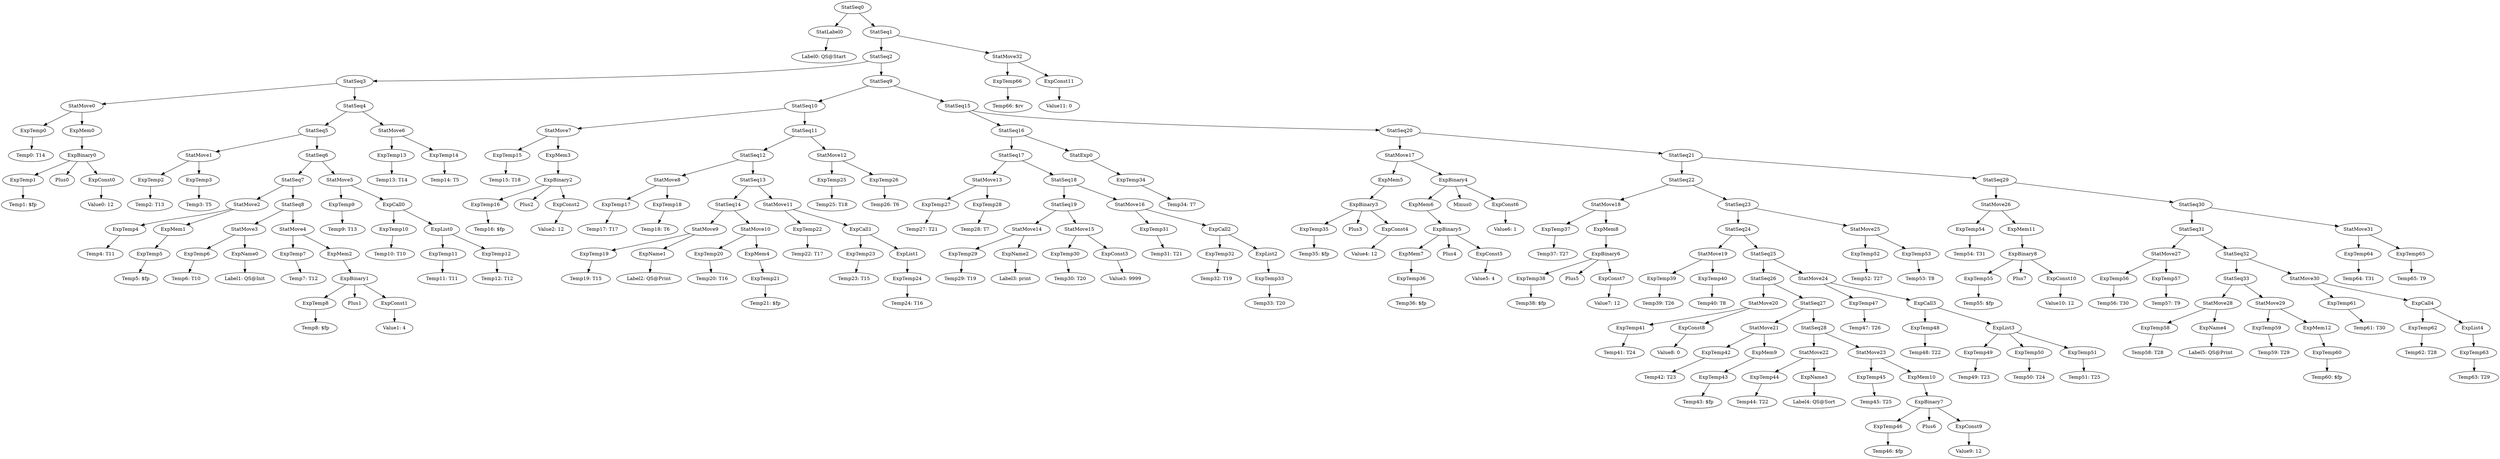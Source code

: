 digraph {
	ordering = out;
	ExpConst11 -> "Value11: 0";
	StatMove32 -> ExpTemp66;
	StatMove32 -> ExpConst11;
	ExpTemp64 -> "Temp64: T31";
	ExpTemp63 -> "Temp63: T29";
	ExpTemp62 -> "Temp62: T28";
	ExpTemp61 -> "Temp61: T30";
	ExpName4 -> "Label5: QS@Print";
	ExpTemp57 -> "Temp57: T9";
	ExpTemp56 -> "Temp56: T30";
	StatSeq29 -> StatMove26;
	StatSeq29 -> StatSeq30;
	ExpBinary8 -> ExpTemp55;
	ExpBinary8 -> Plus7;
	ExpBinary8 -> ExpConst10;
	ExpTemp55 -> "Temp55: $fp";
	StatSeq21 -> StatSeq22;
	StatSeq21 -> StatSeq29;
	ExpTemp52 -> "Temp52: T27";
	ExpTemp66 -> "Temp66: $rv";
	StatSeq23 -> StatSeq24;
	StatSeq23 -> StatMove25;
	ExpList3 -> ExpTemp49;
	ExpList3 -> ExpTemp50;
	ExpList3 -> ExpTemp51;
	ExpCall3 -> ExpTemp48;
	ExpCall3 -> ExpList3;
	StatSeq25 -> StatSeq26;
	StatSeq25 -> StatMove24;
	ExpBinary7 -> ExpTemp46;
	ExpBinary7 -> Plus6;
	ExpBinary7 -> ExpConst9;
	ExpTemp60 -> "Temp60: $fp";
	ExpTemp46 -> "Temp46: $fp";
	StatSeq28 -> StatMove22;
	StatSeq28 -> StatMove23;
	StatMove28 -> ExpTemp58;
	StatMove28 -> ExpName4;
	ExpName3 -> "Label4: QS@Sort";
	ExpTemp44 -> "Temp44: T22";
	StatSeq27 -> StatMove21;
	StatSeq27 -> StatSeq28;
	StatMove21 -> ExpTemp42;
	StatMove21 -> ExpMem9;
	StatMove25 -> ExpTemp52;
	StatMove25 -> ExpTemp53;
	ExpTemp42 -> "Temp42: T23";
	StatMove20 -> ExpTemp41;
	StatMove20 -> ExpConst8;
	ExpTemp50 -> "Temp50: T24";
	StatSeq24 -> StatMove19;
	StatSeq24 -> StatSeq25;
	ExpTemp40 -> "Temp40: T8";
	StatSeq22 -> StatMove18;
	StatSeq22 -> StatSeq23;
	ExpMem8 -> ExpBinary6;
	StatMove24 -> ExpTemp47;
	StatMove24 -> ExpCall3;
	ExpBinary6 -> ExpTemp38;
	ExpBinary6 -> Plus5;
	ExpBinary6 -> ExpConst7;
	ExpTemp38 -> "Temp38: $fp";
	StatMove18 -> ExpTemp37;
	StatMove18 -> ExpMem8;
	ExpTemp37 -> "Temp37: T27";
	ExpConst6 -> "Value6: 1";
	ExpMem6 -> ExpBinary5;
	ExpTemp43 -> "Temp43: $fp";
	ExpBinary5 -> ExpMem7;
	ExpBinary5 -> Plus4;
	ExpBinary5 -> ExpConst5;
	ExpTemp36 -> "Temp36: $fp";
	ExpMem5 -> ExpBinary3;
	ExpConst4 -> "Value4: 12";
	ExpBinary2 -> ExpTemp16;
	ExpBinary2 -> Plus2;
	ExpBinary2 -> ExpConst2;
	StatSeq2 -> StatSeq3;
	StatSeq2 -> StatSeq9;
	StatMove22 -> ExpTemp44;
	StatMove22 -> ExpName3;
	StatSeq26 -> StatMove20;
	StatSeq26 -> StatSeq27;
	StatMove6 -> ExpTemp13;
	StatMove6 -> ExpTemp14;
	ExpTemp6 -> "Temp6: T10";
	ExpTemp16 -> "Temp16: $fp";
	ExpTemp13 -> "Temp13: T14";
	ExpName1 -> "Label2: QS@Print";
	StatSeq14 -> StatMove9;
	StatSeq14 -> StatMove10;
	ExpList0 -> ExpTemp11;
	ExpList0 -> ExpTemp12;
	ExpCall4 -> ExpTemp62;
	ExpCall4 -> ExpList4;
	ExpTemp9 -> "Temp9: T13";
	StatSeq19 -> StatMove14;
	StatSeq19 -> StatMove15;
	StatSeq4 -> StatSeq5;
	StatSeq4 -> StatMove6;
	ExpList4 -> ExpTemp63;
	ExpTemp27 -> "Temp27: T21";
	ExpCall0 -> ExpTemp10;
	ExpCall0 -> ExpList0;
	StatSeq9 -> StatSeq10;
	StatSeq9 -> StatSeq15;
	StatMove14 -> ExpTemp29;
	StatMove14 -> ExpName2;
	StatMove23 -> ExpTemp45;
	StatMove23 -> ExpMem10;
	ExpTemp12 -> "Temp12: T12";
	ExpTemp45 -> "Temp45: T25";
	ExpConst1 -> "Value1: 4";
	StatMove31 -> ExpTemp64;
	StatMove31 -> ExpTemp65;
	ExpConst10 -> "Value10: 12";
	ExpBinary1 -> ExpTemp8;
	ExpBinary1 -> Plus1;
	ExpBinary1 -> ExpConst1;
	StatSeq3 -> StatMove0;
	StatSeq3 -> StatSeq4;
	StatSeq15 -> StatSeq16;
	StatSeq15 -> StatSeq20;
	StatMove0 -> ExpTemp0;
	StatMove0 -> ExpMem0;
	ExpTemp59 -> "Temp59: T29";
	StatMove8 -> ExpTemp17;
	StatMove8 -> ExpTemp18;
	StatMove7 -> ExpTemp15;
	StatMove7 -> ExpMem3;
	StatMove27 -> ExpTemp56;
	StatMove27 -> ExpTemp57;
	ExpConst9 -> "Value9: 12";
	StatMove5 -> ExpTemp9;
	StatMove5 -> ExpCall0;
	StatMove4 -> ExpTemp7;
	StatMove4 -> ExpMem2;
	ExpMem0 -> ExpBinary0;
	ExpMem10 -> ExpBinary7;
	ExpTemp10 -> "Temp10: T10";
	ExpTemp51 -> "Temp51: T25";
	ExpTemp2 -> "Temp2: T13";
	ExpTemp54 -> "Temp54: T31";
	StatMove2 -> ExpTemp4;
	StatMove2 -> ExpMem1;
	ExpConst0 -> "Value0: 12";
	StatSeq1 -> StatSeq2;
	StatSeq1 -> StatMove32;
	ExpMem2 -> ExpBinary1;
	ExpTemp33 -> "Temp33: T20";
	ExpMem1 -> ExpTemp5;
	ExpTemp34 -> "Temp34: T7";
	ExpTemp0 -> "Temp0: T14";
	ExpTemp7 -> "Temp7: T12";
	ExpTemp58 -> "Temp58: T28";
	ExpName2 -> "Label3: print";
	ExpBinary0 -> ExpTemp1;
	ExpBinary0 -> Plus0;
	ExpBinary0 -> ExpConst0;
	ExpTemp8 -> "Temp8: $fp";
	ExpTemp18 -> "Temp18: T6";
	ExpConst7 -> "Value7: 12";
	ExpTemp31 -> "Temp31: T21";
	StatMove1 -> ExpTemp2;
	StatMove1 -> ExpTemp3;
	StatSeq5 -> StatMove1;
	StatSeq5 -> StatSeq6;
	StatSeq30 -> StatSeq31;
	StatSeq30 -> StatMove31;
	StatLabel0 -> "Label0: QS@Start";
	ExpTemp19 -> "Temp19: T15";
	StatSeq17 -> StatMove13;
	StatSeq17 -> StatSeq18;
	ExpTemp4 -> "Temp4: T11";
	StatMove12 -> ExpTemp25;
	StatMove12 -> ExpTemp26;
	ExpTemp14 -> "Temp14: T5";
	StatMove19 -> ExpTemp39;
	StatMove19 -> ExpTemp40;
	ExpTemp15 -> "Temp15: T18";
	ExpTemp28 -> "Temp28: T7";
	ExpTemp39 -> "Temp39: T26";
	ExpConst5 -> "Value5: 4";
	StatSeq0 -> StatLabel0;
	StatSeq0 -> StatSeq1;
	StatSeq31 -> StatMove27;
	StatSeq31 -> StatSeq32;
	ExpTemp11 -> "Temp11: T11";
	ExpMem7 -> ExpTemp36;
	ExpBinary3 -> ExpTemp35;
	ExpBinary3 -> Plus3;
	ExpBinary3 -> ExpConst4;
	StatMove15 -> ExpTemp30;
	StatMove15 -> ExpConst3;
	ExpConst2 -> "Value2: 12";
	StatExp0 -> ExpTemp34;
	ExpTemp5 -> "Temp5: $fp";
	StatMove3 -> ExpTemp6;
	StatMove3 -> ExpName0;
	StatMove17 -> ExpMem5;
	StatMove17 -> ExpBinary4;
	StatSeq6 -> StatSeq7;
	StatSeq6 -> StatMove5;
	ExpTemp3 -> "Temp3: T5";
	StatSeq8 -> StatMove3;
	StatSeq8 -> StatMove4;
	ExpMem3 -> ExpBinary2;
	ExpMem9 -> ExpTemp43;
	ExpTemp23 -> "Temp23: T15";
	StatSeq13 -> StatSeq14;
	StatSeq13 -> StatMove11;
	ExpTemp17 -> "Temp17: T17";
	ExpTemp53 -> "Temp53: T8";
	ExpTemp21 -> "Temp21: $fp";
	ExpTemp32 -> "Temp32: T19";
	StatSeq12 -> StatMove8;
	StatSeq12 -> StatSeq13;
	StatMove26 -> ExpTemp54;
	StatMove26 -> ExpMem11;
	ExpTemp48 -> "Temp48: T22";
	StatMove9 -> ExpTemp19;
	StatMove9 -> ExpName1;
	ExpConst8 -> "Value8: 0";
	ExpName0 -> "Label1: QS@Init";
	ExpTemp20 -> "Temp20: T16";
	StatMove10 -> ExpTemp20;
	StatMove10 -> ExpMem4;
	ExpTemp47 -> "Temp47: T26";
	ExpCall2 -> ExpTemp32;
	ExpCall2 -> ExpList2;
	StatSeq33 -> StatMove28;
	StatSeq33 -> StatMove29;
	ExpMem4 -> ExpTemp21;
	ExpMem11 -> ExpBinary8;
	StatMove11 -> ExpTemp22;
	StatMove11 -> ExpCall1;
	ExpCall1 -> ExpTemp23;
	ExpCall1 -> ExpList1;
	ExpTemp24 -> "Temp24: T16";
	StatMove30 -> ExpTemp61;
	StatMove30 -> ExpCall4;
	StatSeq20 -> StatMove17;
	StatSeq20 -> StatSeq21;
	StatSeq11 -> StatSeq12;
	StatSeq11 -> StatMove12;
	ExpTemp25 -> "Temp25: T18";
	ExpTemp41 -> "Temp41: T24";
	ExpTemp26 -> "Temp26: T6";
	StatSeq10 -> StatMove7;
	StatSeq10 -> StatSeq11;
	StatMove13 -> ExpTemp27;
	StatMove13 -> ExpTemp28;
	ExpTemp29 -> "Temp29: T19";
	ExpTemp30 -> "Temp30: T20";
	ExpConst3 -> "Value3: 9999";
	StatSeq18 -> StatSeq19;
	StatSeq18 -> StatMove16;
	ExpMem12 -> ExpTemp60;
	ExpTemp49 -> "Temp49: T23";
	StatMove16 -> ExpTemp31;
	StatMove16 -> ExpCall2;
	StatSeq32 -> StatSeq33;
	StatSeq32 -> StatMove30;
	ExpTemp22 -> "Temp22: T17";
	ExpList2 -> ExpTemp33;
	StatSeq7 -> StatMove2;
	StatSeq7 -> StatSeq8;
	StatSeq16 -> StatSeq17;
	StatSeq16 -> StatExp0;
	ExpTemp65 -> "Temp65: T9";
	StatMove29 -> ExpTemp59;
	StatMove29 -> ExpMem12;
	ExpBinary4 -> ExpMem6;
	ExpBinary4 -> Minus0;
	ExpBinary4 -> ExpConst6;
	ExpList1 -> ExpTemp24;
	ExpTemp1 -> "Temp1: $fp";
	ExpTemp35 -> "Temp35: $fp";
}

